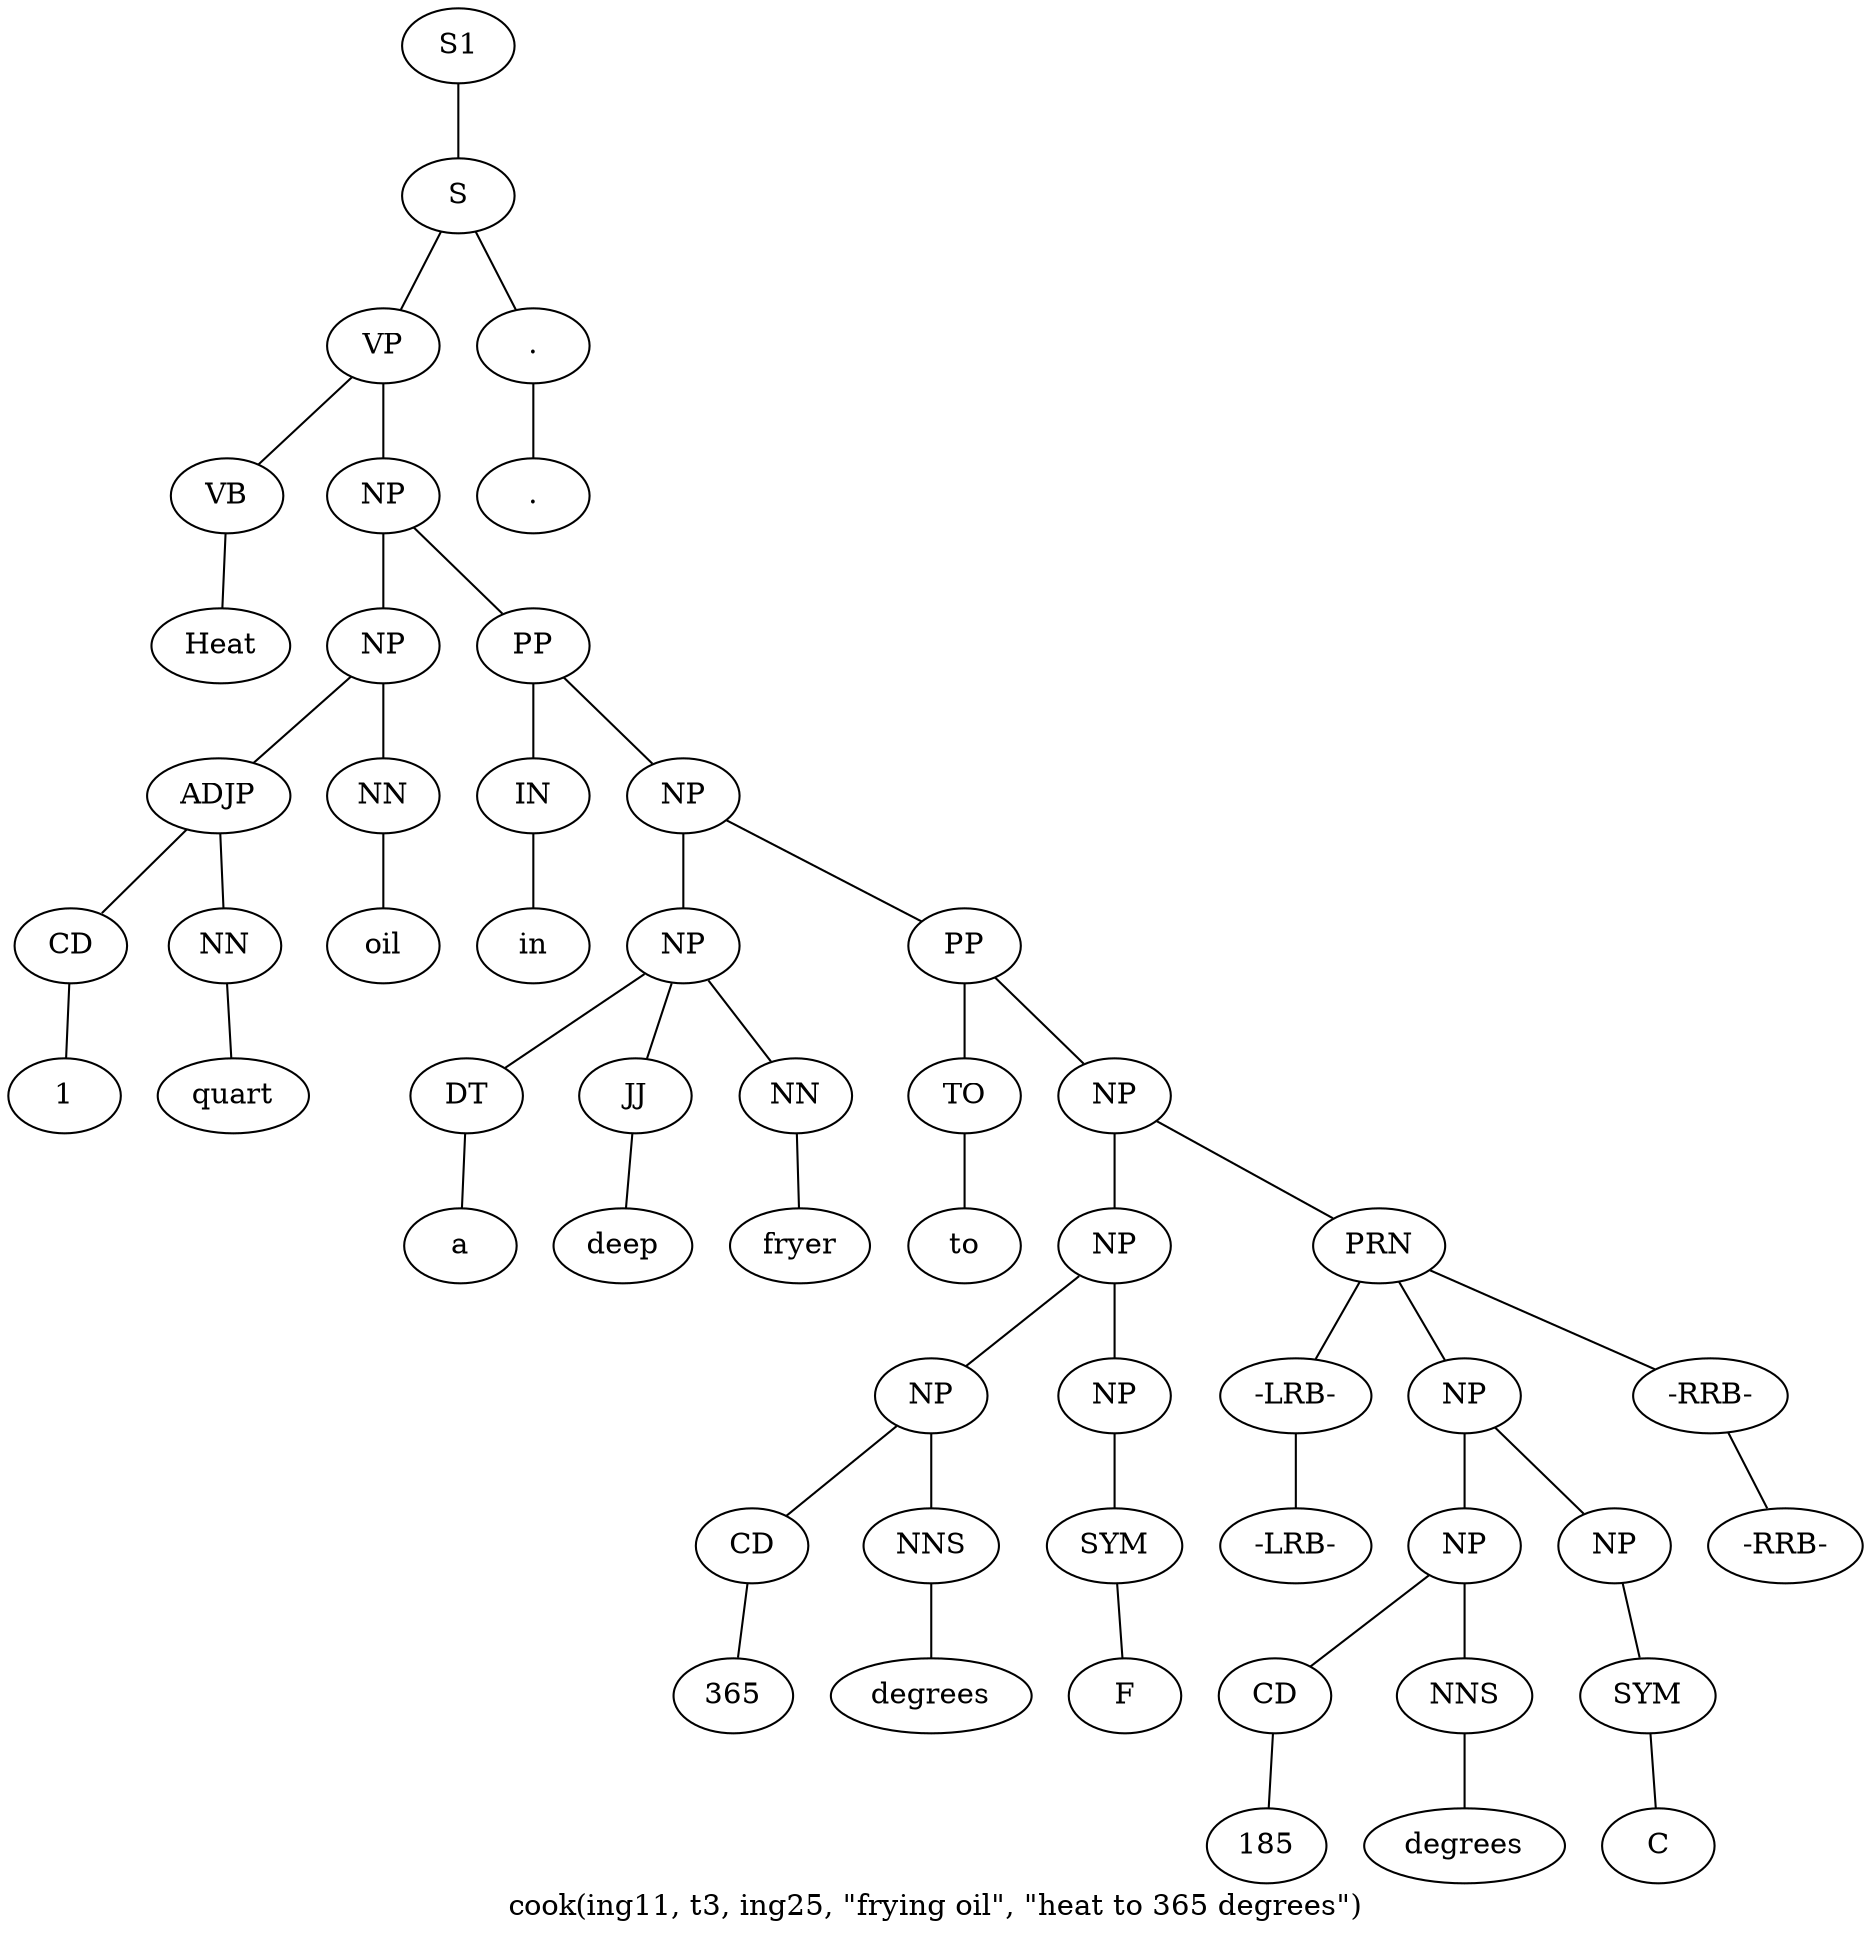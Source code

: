 graph SyntaxGraph {
	label = "cook(ing11, t3, ing25, \"frying oil\", \"heat to 365 degrees\")";
	Node0 [label="S1"];
	Node1 [label="S"];
	Node2 [label="VP"];
	Node3 [label="VB"];
	Node4 [label="Heat"];
	Node5 [label="NP"];
	Node6 [label="NP"];
	Node7 [label="ADJP"];
	Node8 [label="CD"];
	Node9 [label="1"];
	Node10 [label="NN"];
	Node11 [label="quart"];
	Node12 [label="NN"];
	Node13 [label="oil"];
	Node14 [label="PP"];
	Node15 [label="IN"];
	Node16 [label="in"];
	Node17 [label="NP"];
	Node18 [label="NP"];
	Node19 [label="DT"];
	Node20 [label="a"];
	Node21 [label="JJ"];
	Node22 [label="deep"];
	Node23 [label="NN"];
	Node24 [label="fryer"];
	Node25 [label="PP"];
	Node26 [label="TO"];
	Node27 [label="to"];
	Node28 [label="NP"];
	Node29 [label="NP"];
	Node30 [label="NP"];
	Node31 [label="CD"];
	Node32 [label="365"];
	Node33 [label="NNS"];
	Node34 [label="degrees"];
	Node35 [label="NP"];
	Node36 [label="SYM"];
	Node37 [label="F"];
	Node38 [label="PRN"];
	Node39 [label="-LRB-"];
	Node40 [label="-LRB-"];
	Node41 [label="NP"];
	Node42 [label="NP"];
	Node43 [label="CD"];
	Node44 [label="185"];
	Node45 [label="NNS"];
	Node46 [label="degrees"];
	Node47 [label="NP"];
	Node48 [label="SYM"];
	Node49 [label="C"];
	Node50 [label="-RRB-"];
	Node51 [label="-RRB-"];
	Node52 [label="."];
	Node53 [label="."];

	Node0 -- Node1;
	Node1 -- Node2;
	Node1 -- Node52;
	Node2 -- Node3;
	Node2 -- Node5;
	Node3 -- Node4;
	Node5 -- Node6;
	Node5 -- Node14;
	Node6 -- Node7;
	Node6 -- Node12;
	Node7 -- Node8;
	Node7 -- Node10;
	Node8 -- Node9;
	Node10 -- Node11;
	Node12 -- Node13;
	Node14 -- Node15;
	Node14 -- Node17;
	Node15 -- Node16;
	Node17 -- Node18;
	Node17 -- Node25;
	Node18 -- Node19;
	Node18 -- Node21;
	Node18 -- Node23;
	Node19 -- Node20;
	Node21 -- Node22;
	Node23 -- Node24;
	Node25 -- Node26;
	Node25 -- Node28;
	Node26 -- Node27;
	Node28 -- Node29;
	Node28 -- Node38;
	Node29 -- Node30;
	Node29 -- Node35;
	Node30 -- Node31;
	Node30 -- Node33;
	Node31 -- Node32;
	Node33 -- Node34;
	Node35 -- Node36;
	Node36 -- Node37;
	Node38 -- Node39;
	Node38 -- Node41;
	Node38 -- Node50;
	Node39 -- Node40;
	Node41 -- Node42;
	Node41 -- Node47;
	Node42 -- Node43;
	Node42 -- Node45;
	Node43 -- Node44;
	Node45 -- Node46;
	Node47 -- Node48;
	Node48 -- Node49;
	Node50 -- Node51;
	Node52 -- Node53;
}